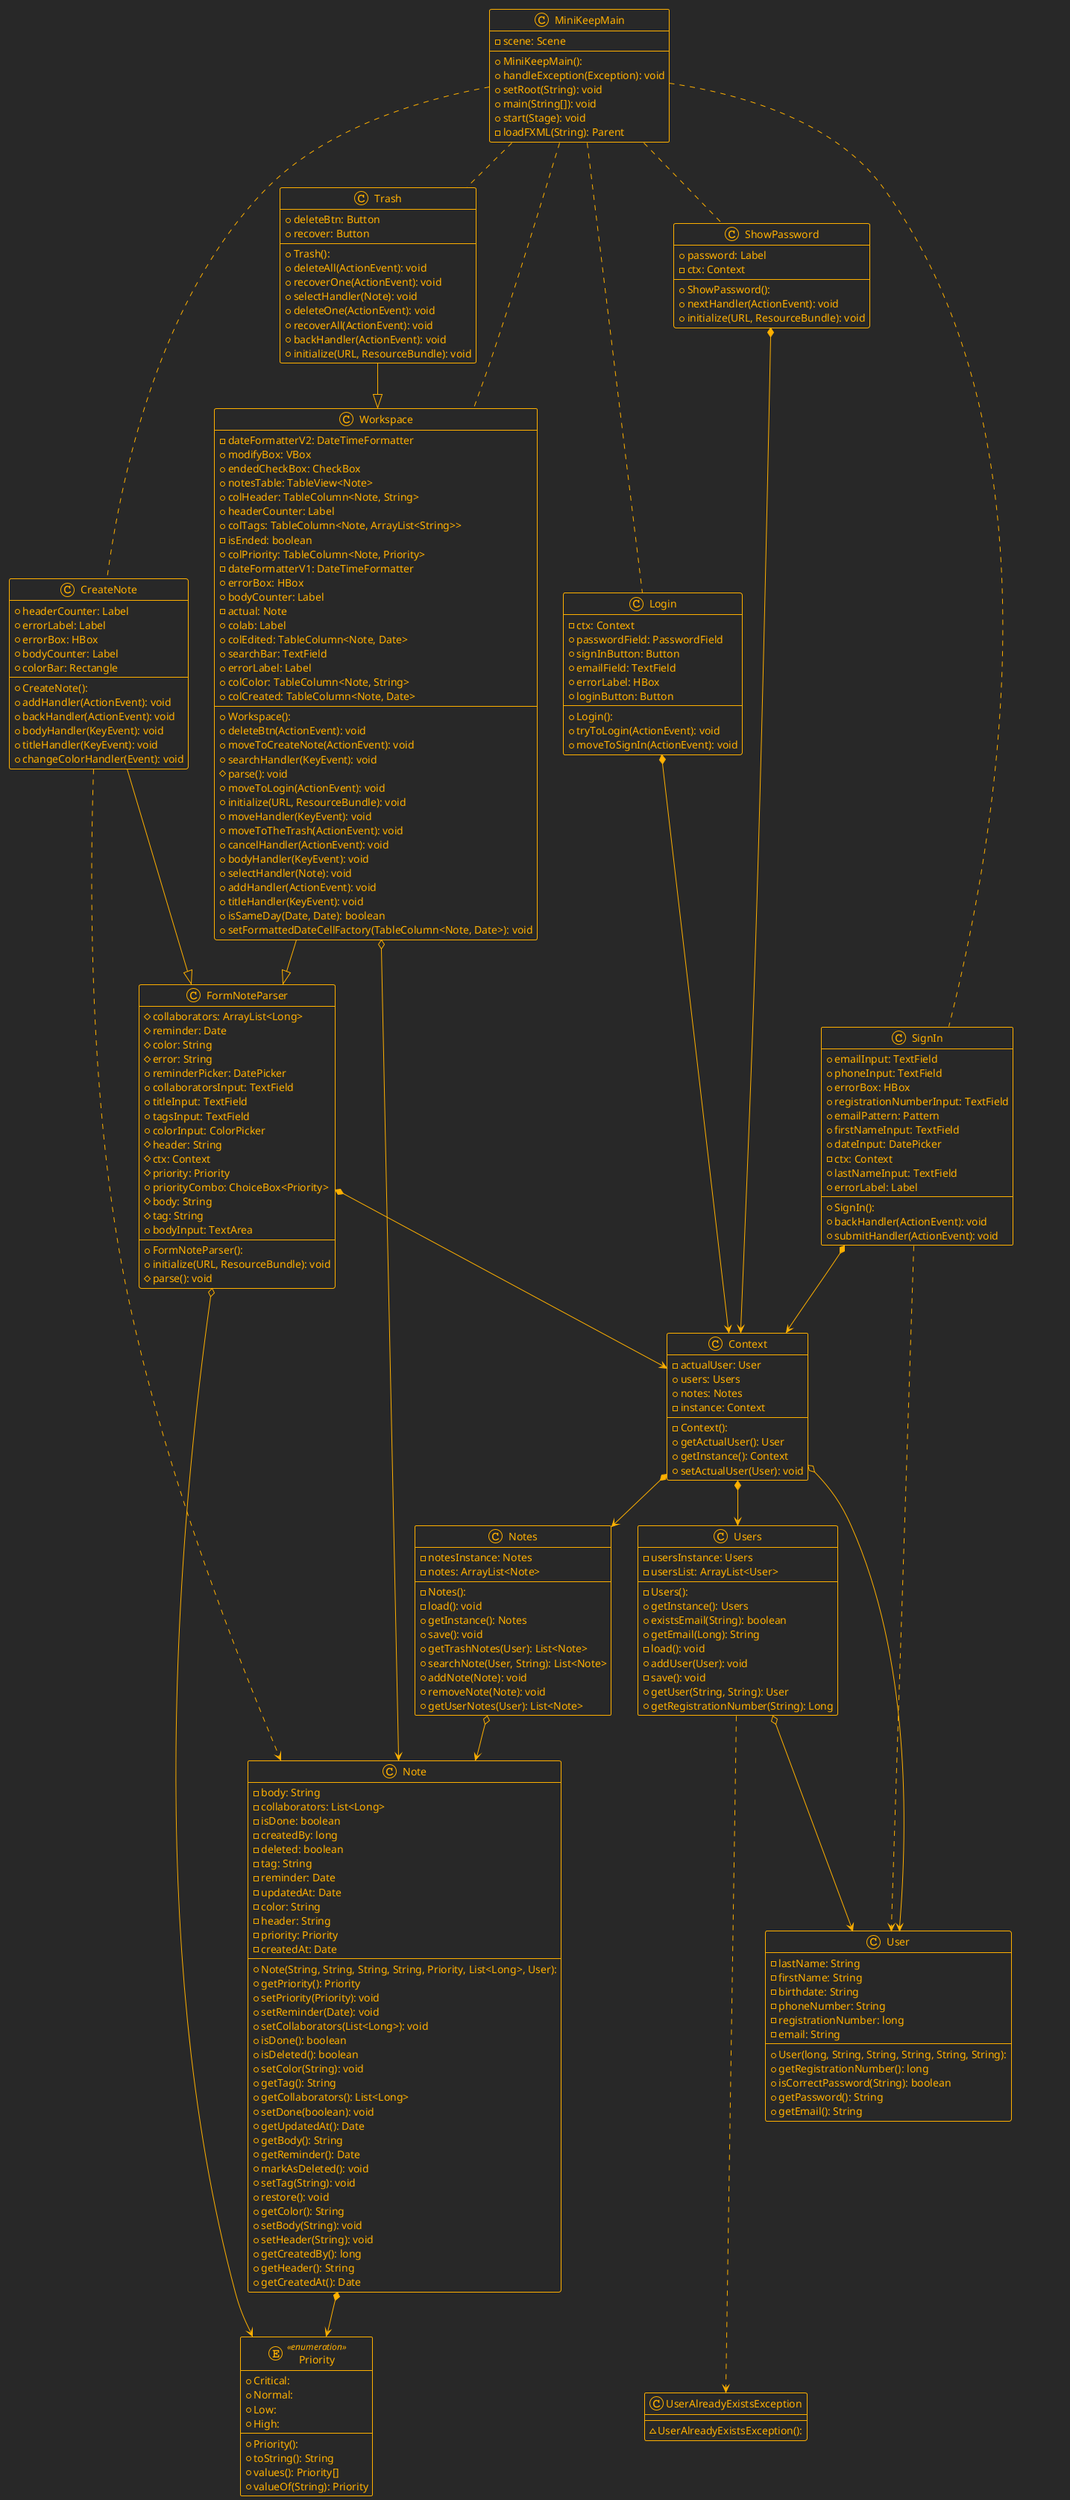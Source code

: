@startuml

!theme crt-amber
top to bottom direction

class Context {
  - Context(): 
  - actualUser: User
  + users: Users
  + notes: Notes
  - instance: Context
  + getActualUser(): User
  + getInstance(): Context
  + setActualUser(User): void
}
class CreateNote {
  + CreateNote(): 
  + headerCounter: Label
  + errorLabel: Label
  + errorBox: HBox
  + bodyCounter: Label
  + colorBar: Rectangle
  + addHandler(ActionEvent): void
  + backHandler(ActionEvent): void
  + bodyHandler(KeyEvent): void
  + titleHandler(KeyEvent): void
  + changeColorHandler(Event): void
}
class FormNoteParser {
  + FormNoteParser(): 
  # collaborators: ArrayList<Long>
  # reminder: Date
  # color: String
  # error: String
  + reminderPicker: DatePicker
  + collaboratorsInput: TextField
  + titleInput: TextField
  + tagsInput: TextField
  + colorInput: ColorPicker
  # header: String
  # ctx: Context
  # priority: Priority
  + priorityCombo: ChoiceBox<Priority>
  # body: String
  # tag: String
  + bodyInput: TextArea
  + initialize(URL, ResourceBundle): void
  # parse(): void
}
class Login {
  + Login(): 
  - ctx: Context
  + passwordField: PasswordField
  + signInButton: Button
  + emailField: TextField
  + errorLabel: HBox
  + loginButton: Button
  + tryToLogin(ActionEvent): void
  + moveToSignIn(ActionEvent): void
}
class MiniKeepMain {
  + MiniKeepMain(): 
  - scene: Scene
  + handleException(Exception): void
  + setRoot(String): void
  + main(String[]): void
  + start(Stage): void
  - loadFXML(String): Parent
}
class Note {
  + Note(String, String, String, String, Priority, List<Long>, User): 
  - body: String
  - collaborators: List<Long>
  - isDone: boolean
  - createdBy: long
  - deleted: boolean
  - tag: String
  - reminder: Date
  - updatedAt: Date
  - color: String
  - header: String
  - priority: Priority
  - createdAt: Date
  + getPriority(): Priority
  + setPriority(Priority): void
  + setReminder(Date): void
  + setCollaborators(List<Long>): void
  + isDone(): boolean
  + isDeleted(): boolean
  + setColor(String): void
  + getTag(): String
  + getCollaborators(): List<Long>
  + setDone(boolean): void
  + getUpdatedAt(): Date
  + getBody(): String
  + getReminder(): Date
  + markAsDeleted(): void
  + setTag(String): void
  + restore(): void
  + getColor(): String
  + setBody(String): void
  + setHeader(String): void
  + getCreatedBy(): long
  + getHeader(): String
  + getCreatedAt(): Date
}
class Notes {
  - Notes(): 
  - notesInstance: Notes
  - notes: ArrayList<Note>
  - load(): void
  + getInstance(): Notes
  + save(): void
  + getTrashNotes(User): List<Note>
  + searchNote(User, String): List<Note>
  + addNote(Note): void
  + removeNote(Note): void
  + getUserNotes(User): List<Note>
}
enum Priority << enumeration >> {
  + Priority(): 
  + Critical: 
  + Normal: 
  + Low: 
  + High: 
  + toString(): String
  + values(): Priority[]
  + valueOf(String): Priority
}
class ShowPassword {
  + ShowPassword(): 
  + password: Label
  - ctx: Context
  + nextHandler(ActionEvent): void
  + initialize(URL, ResourceBundle): void
}
class SignIn {
  + SignIn(): 
  + emailInput: TextField
  + phoneInput: TextField
  + errorBox: HBox
  + registrationNumberInput: TextField
  + emailPattern: Pattern
  + firstNameInput: TextField
  + dateInput: DatePicker
  - ctx: Context
  + lastNameInput: TextField
  + errorLabel: Label
  + backHandler(ActionEvent): void
  + submitHandler(ActionEvent): void
}
class Trash {
  + Trash(): 
  + deleteBtn: Button
  + recover: Button
  + deleteAll(ActionEvent): void
  + recoverOne(ActionEvent): void
  + selectHandler(Note): void
  + deleteOne(ActionEvent): void
  + recoverAll(ActionEvent): void
  + backHandler(ActionEvent): void
  + initialize(URL, ResourceBundle): void
}
class User {
  + User(long, String, String, String, String, String): 
  - lastName: String
  - firstName: String
  - birthdate: String
  - phoneNumber: String
  - registrationNumber: long
  - email: String
  + getRegistrationNumber(): long
  + isCorrectPassword(String): boolean
  + getPassword(): String
  + getEmail(): String
}
class UserAlreadyExistsException {
  ~ UserAlreadyExistsException(): 
}
class Users {
  - Users(): 
  - usersInstance: Users
  - usersList: ArrayList<User>
  + getInstance(): Users
  + existsEmail(String): boolean
  + getEmail(Long): String
  - load(): void
  + addUser(User): void
  - save(): void
  + getUser(String, String): User
  + getRegistrationNumber(String): Long
}
class Workspace {
  + Workspace(): 
  - dateFormatterV2: DateTimeFormatter
  + modifyBox: VBox
  + endedCheckBox: CheckBox
  + notesTable: TableView<Note>
  + colHeader: TableColumn<Note, String>
  + headerCounter: Label
  + colTags: TableColumn<Note, ArrayList<String>>
  - isEnded: boolean
  + colPriority: TableColumn<Note, Priority>
  - dateFormatterV1: DateTimeFormatter
  + errorBox: HBox
  + bodyCounter: Label
  - actual: Note
  + colab: Label
  + colEdited: TableColumn<Note, Date>
  + searchBar: TextField
  + errorLabel: Label
  + colColor: TableColumn<Note, String>
  + colCreated: TableColumn<Note, Date>
  + deleteBtn(ActionEvent): void
  + moveToCreateNote(ActionEvent): void
  + searchHandler(KeyEvent): void
  # parse(): void
  + moveToLogin(ActionEvent): void
  + initialize(URL, ResourceBundle): void
  + moveHandler(KeyEvent): void
  + moveToTheTrash(ActionEvent): void
  + cancelHandler(ActionEvent): void
  + bodyHandler(KeyEvent): void
  + selectHandler(Note): void
  + addHandler(ActionEvent): void
  + titleHandler(KeyEvent): void
  + isSameDay(Date, Date): boolean
  + setFormattedDateCellFactory(TableColumn<Note, Date>): void
}

MiniKeepMain .. CreateNote
MiniKeepMain .. Workspace
MiniKeepMain .. Login
MiniKeepMain .. ShowPassword
MiniKeepMain .. SignIn
MiniKeepMain .. Trash
Context                    *--> Notes
Context                     o--> User
Context                     *--> Users
CreateNote                  --^  FormNoteParser
CreateNote                  ..>  Note
FormNoteParser              *-->  Context
FormNoteParser              o-->  Priority
Login                       *-->  Context
Note                        *-->  Priority
Notes                       o-->  Note
ShowPassword                *-->  Context
SignIn                      *-->  Context
SignIn                      ...>  User
Trash                       --^  Workspace
Users                       o--> User
Users                       ...>  UserAlreadyExistsException
Workspace                   --^  FormNoteParser
Workspace                   o--> Note
@enduml
